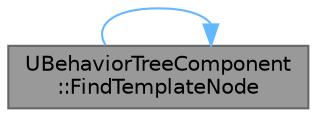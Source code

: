 digraph "UBehaviorTreeComponent::FindTemplateNode"
{
 // INTERACTIVE_SVG=YES
 // LATEX_PDF_SIZE
  bgcolor="transparent";
  edge [fontname=Helvetica,fontsize=10,labelfontname=Helvetica,labelfontsize=10];
  node [fontname=Helvetica,fontsize=10,shape=box,height=0.2,width=0.4];
  rankdir="RL";
  Node1 [id="Node000001",label="UBehaviorTreeComponent\l::FindTemplateNode",height=0.2,width=0.4,color="gray40", fillcolor="grey60", style="filled", fontcolor="black",tooltip="tries to find template node for given instanced node"];
  Node1 -> Node1 [id="edge1_Node000001_Node000001",dir="back",color="steelblue1",style="solid",tooltip=" "];
}
